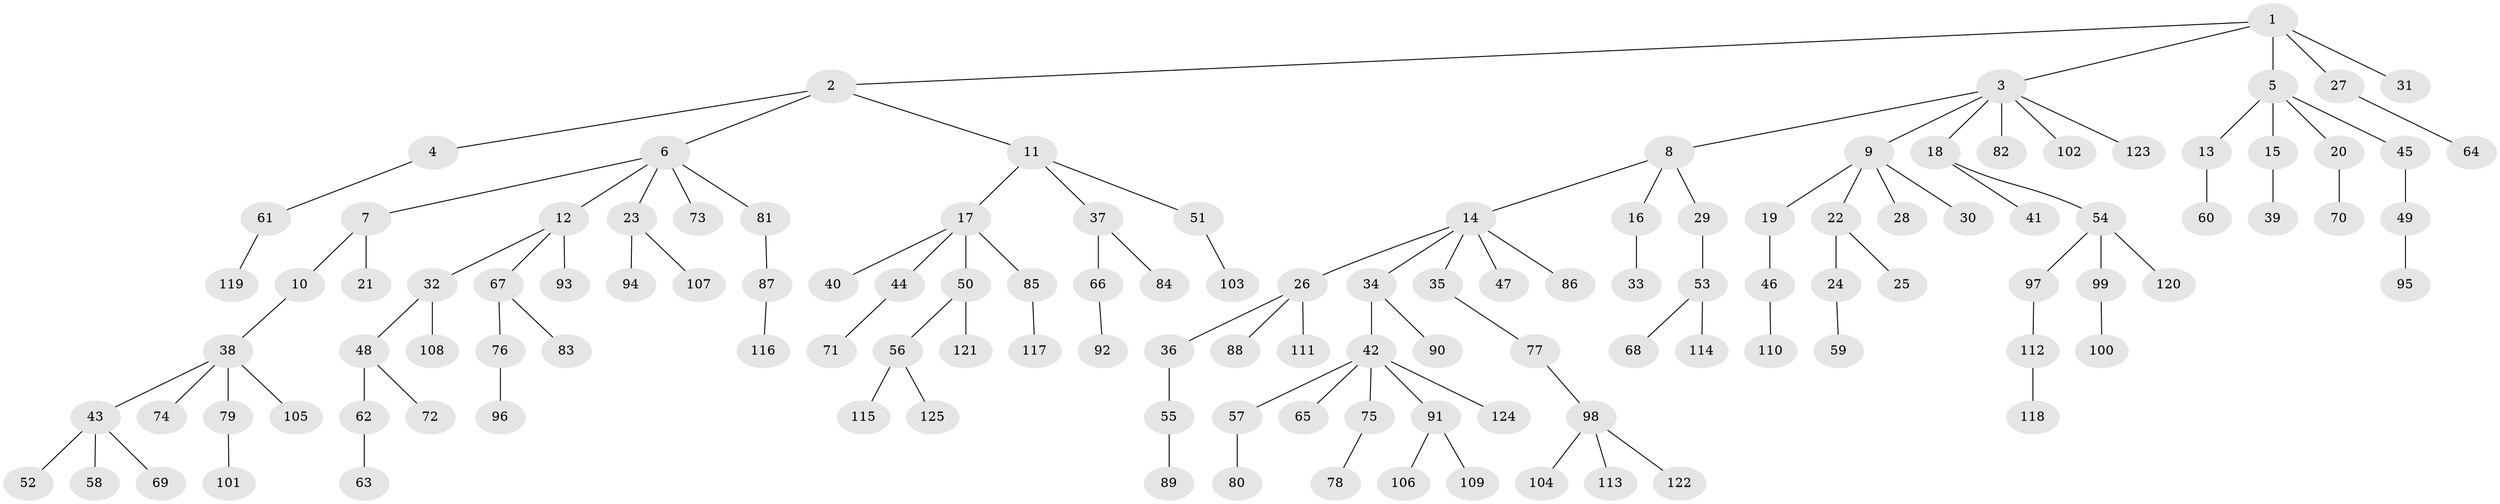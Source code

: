 // Generated by graph-tools (version 1.1) at 2025/02/03/09/25 03:02:17]
// undirected, 125 vertices, 124 edges
graph export_dot {
graph [start="1"]
  node [color=gray90,style=filled];
  1;
  2;
  3;
  4;
  5;
  6;
  7;
  8;
  9;
  10;
  11;
  12;
  13;
  14;
  15;
  16;
  17;
  18;
  19;
  20;
  21;
  22;
  23;
  24;
  25;
  26;
  27;
  28;
  29;
  30;
  31;
  32;
  33;
  34;
  35;
  36;
  37;
  38;
  39;
  40;
  41;
  42;
  43;
  44;
  45;
  46;
  47;
  48;
  49;
  50;
  51;
  52;
  53;
  54;
  55;
  56;
  57;
  58;
  59;
  60;
  61;
  62;
  63;
  64;
  65;
  66;
  67;
  68;
  69;
  70;
  71;
  72;
  73;
  74;
  75;
  76;
  77;
  78;
  79;
  80;
  81;
  82;
  83;
  84;
  85;
  86;
  87;
  88;
  89;
  90;
  91;
  92;
  93;
  94;
  95;
  96;
  97;
  98;
  99;
  100;
  101;
  102;
  103;
  104;
  105;
  106;
  107;
  108;
  109;
  110;
  111;
  112;
  113;
  114;
  115;
  116;
  117;
  118;
  119;
  120;
  121;
  122;
  123;
  124;
  125;
  1 -- 2;
  1 -- 3;
  1 -- 5;
  1 -- 27;
  1 -- 31;
  2 -- 4;
  2 -- 6;
  2 -- 11;
  3 -- 8;
  3 -- 9;
  3 -- 18;
  3 -- 82;
  3 -- 102;
  3 -- 123;
  4 -- 61;
  5 -- 13;
  5 -- 15;
  5 -- 20;
  5 -- 45;
  6 -- 7;
  6 -- 12;
  6 -- 23;
  6 -- 73;
  6 -- 81;
  7 -- 10;
  7 -- 21;
  8 -- 14;
  8 -- 16;
  8 -- 29;
  9 -- 19;
  9 -- 22;
  9 -- 28;
  9 -- 30;
  10 -- 38;
  11 -- 17;
  11 -- 37;
  11 -- 51;
  12 -- 32;
  12 -- 67;
  12 -- 93;
  13 -- 60;
  14 -- 26;
  14 -- 34;
  14 -- 35;
  14 -- 47;
  14 -- 86;
  15 -- 39;
  16 -- 33;
  17 -- 40;
  17 -- 44;
  17 -- 50;
  17 -- 85;
  18 -- 41;
  18 -- 54;
  19 -- 46;
  20 -- 70;
  22 -- 24;
  22 -- 25;
  23 -- 94;
  23 -- 107;
  24 -- 59;
  26 -- 36;
  26 -- 88;
  26 -- 111;
  27 -- 64;
  29 -- 53;
  32 -- 48;
  32 -- 108;
  34 -- 42;
  34 -- 90;
  35 -- 77;
  36 -- 55;
  37 -- 66;
  37 -- 84;
  38 -- 43;
  38 -- 74;
  38 -- 79;
  38 -- 105;
  42 -- 57;
  42 -- 65;
  42 -- 75;
  42 -- 91;
  42 -- 124;
  43 -- 52;
  43 -- 58;
  43 -- 69;
  44 -- 71;
  45 -- 49;
  46 -- 110;
  48 -- 62;
  48 -- 72;
  49 -- 95;
  50 -- 56;
  50 -- 121;
  51 -- 103;
  53 -- 68;
  53 -- 114;
  54 -- 97;
  54 -- 99;
  54 -- 120;
  55 -- 89;
  56 -- 115;
  56 -- 125;
  57 -- 80;
  61 -- 119;
  62 -- 63;
  66 -- 92;
  67 -- 76;
  67 -- 83;
  75 -- 78;
  76 -- 96;
  77 -- 98;
  79 -- 101;
  81 -- 87;
  85 -- 117;
  87 -- 116;
  91 -- 106;
  91 -- 109;
  97 -- 112;
  98 -- 104;
  98 -- 113;
  98 -- 122;
  99 -- 100;
  112 -- 118;
}
